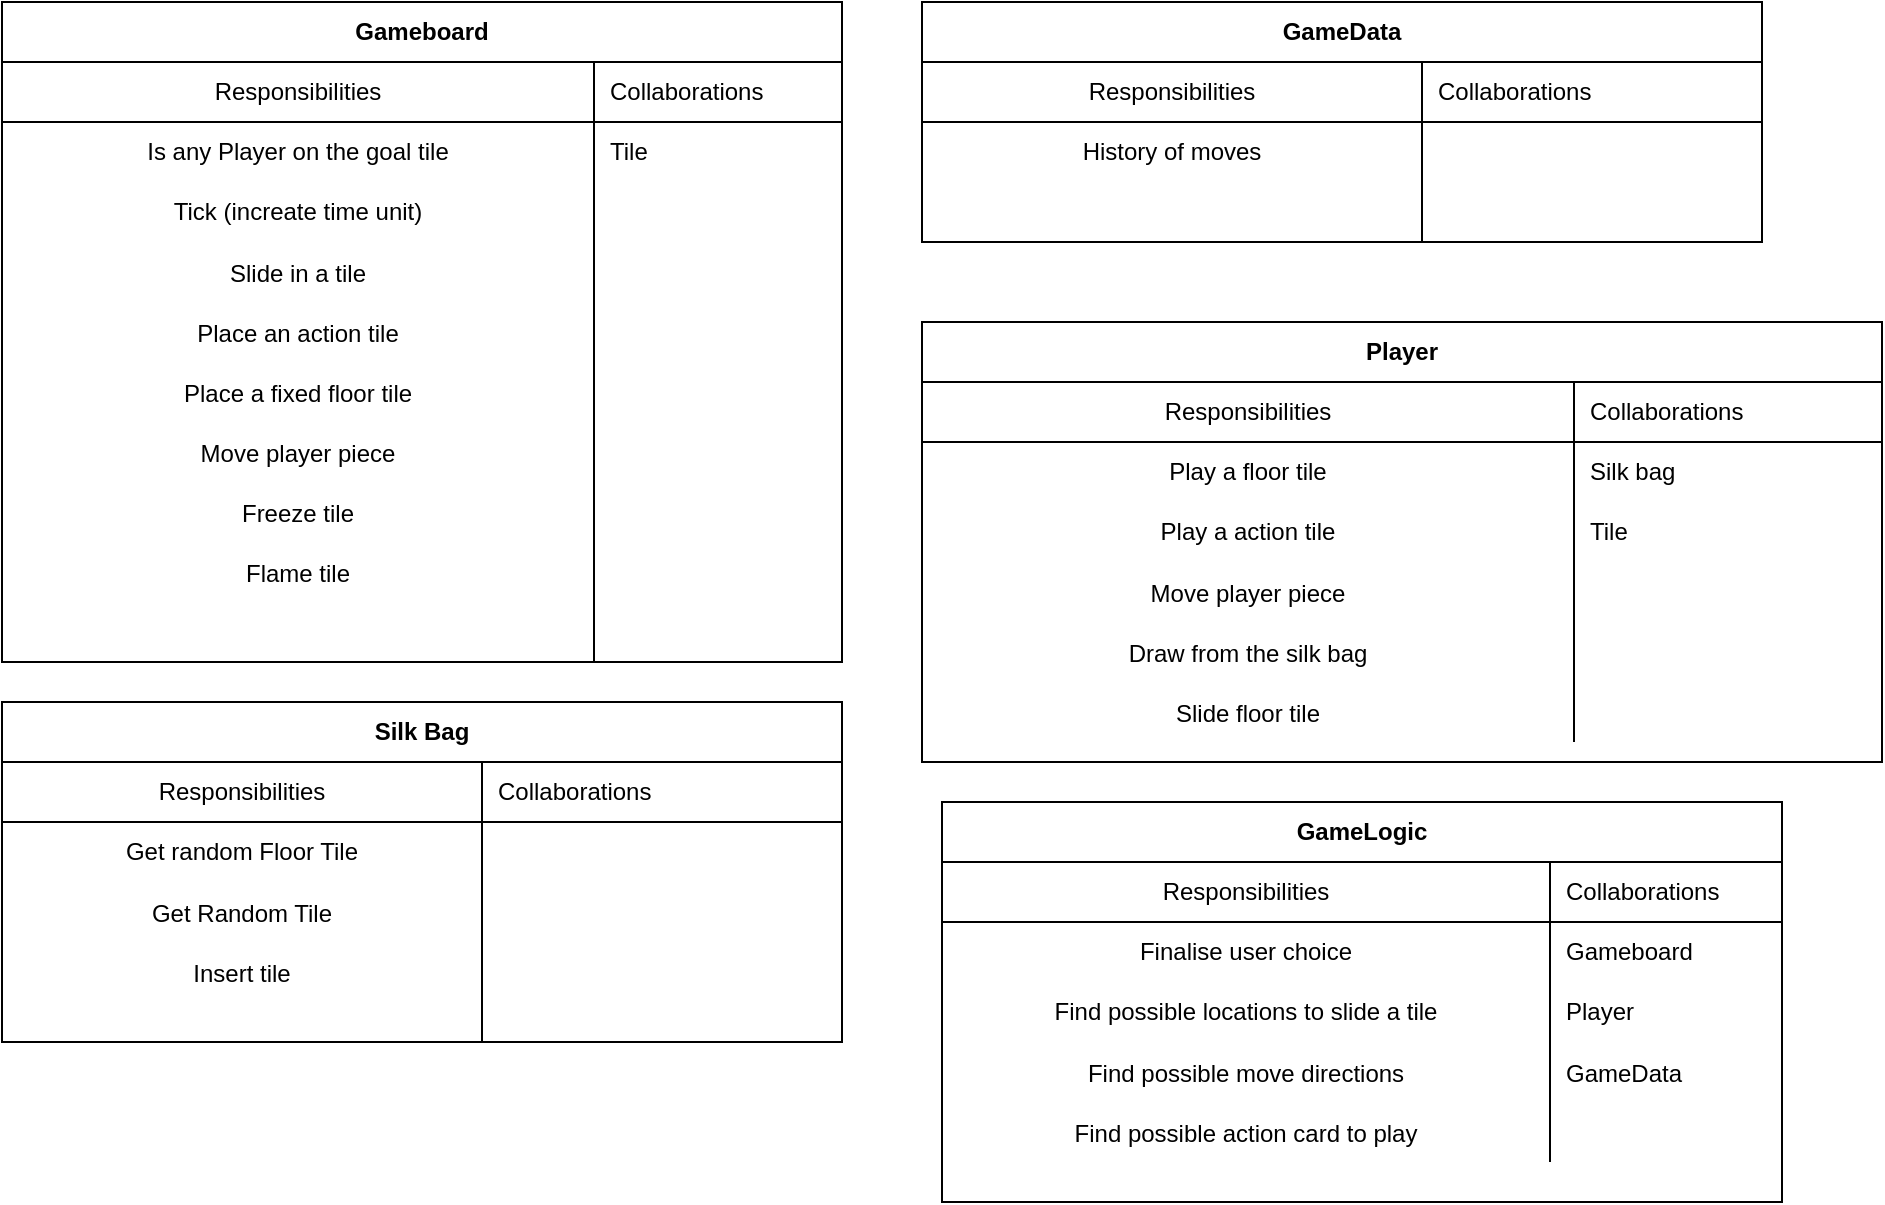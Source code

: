 <mxfile version="13.8.0" type="github">
  <diagram id="jdQ8MMCzgzIyr_RG6TEl" name="Page-1">
    <mxGraphModel dx="868" dy="479" grid="1" gridSize="10" guides="1" tooltips="1" connect="1" arrows="1" fold="1" page="1" pageScale="1" pageWidth="827" pageHeight="1169" math="0" shadow="0">
      <root>
        <mxCell id="0" />
        <mxCell id="1" parent="0" />
        <mxCell id="tLHa-nuJV5bWE2vfmLjr-1" value="Gameboard" style="shape=table;html=1;whiteSpace=wrap;startSize=30;container=1;collapsible=0;childLayout=tableLayout;fixedRows=1;rowLines=0;fontStyle=1;align=center;" parent="1" vertex="1">
          <mxGeometry x="90" y="40" width="420" height="330" as="geometry" />
        </mxCell>
        <mxCell id="tLHa-nuJV5bWE2vfmLjr-2" value="" style="shape=partialRectangle;html=1;whiteSpace=wrap;collapsible=0;dropTarget=0;pointerEvents=0;fillColor=none;top=0;left=0;bottom=1;right=0;points=[[0,0.5],[1,0.5]];portConstraint=eastwest;" parent="tLHa-nuJV5bWE2vfmLjr-1" vertex="1">
          <mxGeometry y="30" width="420" height="30" as="geometry" />
        </mxCell>
        <mxCell id="tLHa-nuJV5bWE2vfmLjr-3" value="Responsibilities" style="shape=partialRectangle;html=1;whiteSpace=wrap;connectable=0;fillColor=none;top=0;left=0;bottom=0;right=0;overflow=hidden;" parent="tLHa-nuJV5bWE2vfmLjr-2" vertex="1">
          <mxGeometry width="296" height="30" as="geometry" />
        </mxCell>
        <mxCell id="tLHa-nuJV5bWE2vfmLjr-4" value="Collaborations" style="shape=partialRectangle;html=1;whiteSpace=wrap;connectable=0;fillColor=none;top=0;left=0;bottom=0;right=0;align=left;spacingLeft=6;overflow=hidden;" parent="tLHa-nuJV5bWE2vfmLjr-2" vertex="1">
          <mxGeometry x="296" width="124" height="30" as="geometry" />
        </mxCell>
        <mxCell id="tLHa-nuJV5bWE2vfmLjr-5" value="" style="shape=partialRectangle;html=1;whiteSpace=wrap;collapsible=0;dropTarget=0;pointerEvents=0;fillColor=none;top=0;left=0;bottom=0;right=0;points=[[0,0.5],[1,0.5]];portConstraint=eastwest;" parent="tLHa-nuJV5bWE2vfmLjr-1" vertex="1">
          <mxGeometry y="60" width="420" height="30" as="geometry" />
        </mxCell>
        <mxCell id="tLHa-nuJV5bWE2vfmLjr-6" value="Is any Player on the goal tile" style="shape=partialRectangle;html=1;whiteSpace=wrap;connectable=0;fillColor=none;top=0;left=0;bottom=0;right=0;overflow=hidden;" parent="tLHa-nuJV5bWE2vfmLjr-5" vertex="1">
          <mxGeometry width="296" height="30" as="geometry" />
        </mxCell>
        <mxCell id="tLHa-nuJV5bWE2vfmLjr-7" value="Tile" style="shape=partialRectangle;html=1;whiteSpace=wrap;connectable=0;fillColor=none;top=0;left=0;bottom=0;right=0;align=left;spacingLeft=6;overflow=hidden;" parent="tLHa-nuJV5bWE2vfmLjr-5" vertex="1">
          <mxGeometry x="296" width="124" height="30" as="geometry" />
        </mxCell>
        <mxCell id="tLHa-nuJV5bWE2vfmLjr-8" value="" style="shape=partialRectangle;html=1;whiteSpace=wrap;collapsible=0;dropTarget=0;pointerEvents=0;fillColor=none;top=0;left=0;bottom=0;right=0;points=[[0,0.5],[1,0.5]];portConstraint=eastwest;" parent="tLHa-nuJV5bWE2vfmLjr-1" vertex="1">
          <mxGeometry y="90" width="420" height="30" as="geometry" />
        </mxCell>
        <mxCell id="tLHa-nuJV5bWE2vfmLjr-9" value="Tick (increate time unit)" style="shape=partialRectangle;html=1;whiteSpace=wrap;connectable=0;fillColor=none;top=0;left=0;bottom=0;right=0;overflow=hidden;" parent="tLHa-nuJV5bWE2vfmLjr-8" vertex="1">
          <mxGeometry width="296" height="30" as="geometry" />
        </mxCell>
        <mxCell id="tLHa-nuJV5bWE2vfmLjr-10" value="" style="shape=partialRectangle;html=1;whiteSpace=wrap;connectable=0;fillColor=none;top=0;left=0;bottom=0;right=0;align=left;spacingLeft=6;overflow=hidden;" parent="tLHa-nuJV5bWE2vfmLjr-8" vertex="1">
          <mxGeometry x="296" width="124" height="30" as="geometry" />
        </mxCell>
        <mxCell id="tLHa-nuJV5bWE2vfmLjr-11" value="" style="shape=partialRectangle;collapsible=0;dropTarget=0;pointerEvents=0;fillColor=none;top=0;left=0;bottom=0;right=0;points=[[0,0.5],[1,0.5]];portConstraint=eastwest;align=left;" parent="tLHa-nuJV5bWE2vfmLjr-1" vertex="1">
          <mxGeometry y="120" width="420" height="30" as="geometry" />
        </mxCell>
        <mxCell id="tLHa-nuJV5bWE2vfmLjr-12" value="Slide in a tile" style="shape=partialRectangle;connectable=0;fillColor=none;top=0;left=0;bottom=0;right=0;fontStyle=0;overflow=hidden;" parent="tLHa-nuJV5bWE2vfmLjr-11" vertex="1">
          <mxGeometry width="296" height="30" as="geometry" />
        </mxCell>
        <mxCell id="tLHa-nuJV5bWE2vfmLjr-13" value="" style="shape=partialRectangle;connectable=0;fillColor=none;top=0;left=0;bottom=0;right=0;align=left;spacingLeft=6;fontStyle=0;overflow=hidden;" parent="tLHa-nuJV5bWE2vfmLjr-11" vertex="1">
          <mxGeometry x="296" width="124" height="30" as="geometry" />
        </mxCell>
        <mxCell id="tLHa-nuJV5bWE2vfmLjr-14" value="" style="shape=partialRectangle;collapsible=0;dropTarget=0;pointerEvents=0;fillColor=none;top=0;left=0;bottom=0;right=0;points=[[0,0.5],[1,0.5]];portConstraint=eastwest;align=left;" parent="tLHa-nuJV5bWE2vfmLjr-1" vertex="1">
          <mxGeometry y="150" width="420" height="30" as="geometry" />
        </mxCell>
        <mxCell id="tLHa-nuJV5bWE2vfmLjr-15" value="Place an action tile" style="shape=partialRectangle;connectable=0;fillColor=none;top=0;left=0;bottom=0;right=0;fontStyle=0;overflow=hidden;" parent="tLHa-nuJV5bWE2vfmLjr-14" vertex="1">
          <mxGeometry width="296" height="30" as="geometry" />
        </mxCell>
        <mxCell id="tLHa-nuJV5bWE2vfmLjr-16" value="" style="shape=partialRectangle;connectable=0;fillColor=none;top=0;left=0;bottom=0;right=0;align=left;spacingLeft=6;fontStyle=0;overflow=hidden;" parent="tLHa-nuJV5bWE2vfmLjr-14" vertex="1">
          <mxGeometry x="296" width="124" height="30" as="geometry" />
        </mxCell>
        <mxCell id="tLHa-nuJV5bWE2vfmLjr-17" value="" style="shape=partialRectangle;collapsible=0;dropTarget=0;pointerEvents=0;fillColor=none;top=0;left=0;bottom=0;right=0;points=[[0,0.5],[1,0.5]];portConstraint=eastwest;" parent="tLHa-nuJV5bWE2vfmLjr-1" vertex="1">
          <mxGeometry y="180" width="420" height="30" as="geometry" />
        </mxCell>
        <mxCell id="tLHa-nuJV5bWE2vfmLjr-18" value="Place a fixed floor tile" style="shape=partialRectangle;connectable=0;fillColor=none;top=0;left=0;bottom=0;right=0;fontStyle=0;overflow=hidden;" parent="tLHa-nuJV5bWE2vfmLjr-17" vertex="1">
          <mxGeometry width="296" height="30" as="geometry" />
        </mxCell>
        <mxCell id="tLHa-nuJV5bWE2vfmLjr-19" value="" style="shape=partialRectangle;connectable=0;fillColor=none;top=0;left=0;bottom=0;right=0;align=left;spacingLeft=6;fontStyle=0;overflow=hidden;" parent="tLHa-nuJV5bWE2vfmLjr-17" vertex="1">
          <mxGeometry x="296" width="124" height="30" as="geometry" />
        </mxCell>
        <mxCell id="tLHa-nuJV5bWE2vfmLjr-20" value="" style="shape=partialRectangle;collapsible=0;dropTarget=0;pointerEvents=0;fillColor=none;top=0;left=0;bottom=0;right=0;points=[[0,0.5],[1,0.5]];portConstraint=eastwest;align=left;" parent="tLHa-nuJV5bWE2vfmLjr-1" vertex="1">
          <mxGeometry y="210" width="420" height="30" as="geometry" />
        </mxCell>
        <mxCell id="tLHa-nuJV5bWE2vfmLjr-21" value="Move player piece" style="shape=partialRectangle;connectable=0;fillColor=none;top=0;left=0;bottom=0;right=0;fontStyle=0;overflow=hidden;" parent="tLHa-nuJV5bWE2vfmLjr-20" vertex="1">
          <mxGeometry width="296" height="30" as="geometry" />
        </mxCell>
        <mxCell id="tLHa-nuJV5bWE2vfmLjr-22" value="" style="shape=partialRectangle;connectable=0;fillColor=none;top=0;left=0;bottom=0;right=0;align=left;spacingLeft=6;fontStyle=0;overflow=hidden;" parent="tLHa-nuJV5bWE2vfmLjr-20" vertex="1">
          <mxGeometry x="296" width="124" height="30" as="geometry" />
        </mxCell>
        <mxCell id="tLHa-nuJV5bWE2vfmLjr-23" value="" style="shape=partialRectangle;collapsible=0;dropTarget=0;pointerEvents=0;fillColor=none;top=0;left=0;bottom=0;right=0;points=[[0,0.5],[1,0.5]];portConstraint=eastwest;align=left;" parent="tLHa-nuJV5bWE2vfmLjr-1" vertex="1">
          <mxGeometry y="240" width="420" height="30" as="geometry" />
        </mxCell>
        <mxCell id="tLHa-nuJV5bWE2vfmLjr-24" value="Freeze tile" style="shape=partialRectangle;connectable=0;fillColor=none;top=0;left=0;bottom=0;right=0;fontStyle=0;overflow=hidden;" parent="tLHa-nuJV5bWE2vfmLjr-23" vertex="1">
          <mxGeometry width="296" height="30" as="geometry" />
        </mxCell>
        <mxCell id="tLHa-nuJV5bWE2vfmLjr-25" value="" style="shape=partialRectangle;connectable=0;fillColor=none;top=0;left=0;bottom=0;right=0;align=left;spacingLeft=6;fontStyle=0;overflow=hidden;" parent="tLHa-nuJV5bWE2vfmLjr-23" vertex="1">
          <mxGeometry x="296" width="124" height="30" as="geometry" />
        </mxCell>
        <mxCell id="tLHa-nuJV5bWE2vfmLjr-26" value="" style="shape=partialRectangle;collapsible=0;dropTarget=0;pointerEvents=0;fillColor=none;top=0;left=0;bottom=0;right=0;points=[[0,0.5],[1,0.5]];portConstraint=eastwest;align=left;" parent="tLHa-nuJV5bWE2vfmLjr-1" vertex="1">
          <mxGeometry y="270" width="420" height="30" as="geometry" />
        </mxCell>
        <mxCell id="tLHa-nuJV5bWE2vfmLjr-27" value="Flame tile" style="shape=partialRectangle;connectable=0;fillColor=none;top=0;left=0;bottom=0;right=0;fontStyle=0;overflow=hidden;" parent="tLHa-nuJV5bWE2vfmLjr-26" vertex="1">
          <mxGeometry width="296" height="30" as="geometry" />
        </mxCell>
        <mxCell id="tLHa-nuJV5bWE2vfmLjr-28" value="" style="shape=partialRectangle;connectable=0;fillColor=none;top=0;left=0;bottom=0;right=0;align=left;spacingLeft=6;fontStyle=0;overflow=hidden;" parent="tLHa-nuJV5bWE2vfmLjr-26" vertex="1">
          <mxGeometry x="296" width="124" height="30" as="geometry" />
        </mxCell>
        <mxCell id="tLHa-nuJV5bWE2vfmLjr-29" value="" style="shape=partialRectangle;collapsible=0;dropTarget=0;pointerEvents=0;fillColor=none;top=0;left=0;bottom=0;right=0;points=[[0,0.5],[1,0.5]];portConstraint=eastwest;align=left;" parent="tLHa-nuJV5bWE2vfmLjr-1" vertex="1">
          <mxGeometry y="300" width="420" height="30" as="geometry" />
        </mxCell>
        <mxCell id="tLHa-nuJV5bWE2vfmLjr-30" value="" style="shape=partialRectangle;connectable=0;fillColor=none;top=0;left=0;bottom=0;right=0;fontStyle=0;overflow=hidden;" parent="tLHa-nuJV5bWE2vfmLjr-29" vertex="1">
          <mxGeometry width="296" height="30" as="geometry" />
        </mxCell>
        <mxCell id="tLHa-nuJV5bWE2vfmLjr-31" value="" style="shape=partialRectangle;connectable=0;fillColor=none;top=0;left=0;bottom=0;right=0;align=left;spacingLeft=6;fontStyle=0;overflow=hidden;" parent="tLHa-nuJV5bWE2vfmLjr-29" vertex="1">
          <mxGeometry x="296" width="124" height="30" as="geometry" />
        </mxCell>
        <mxCell id="tLHa-nuJV5bWE2vfmLjr-89" value="Player" style="shape=table;html=1;whiteSpace=wrap;startSize=30;container=1;collapsible=0;childLayout=tableLayout;fixedRows=1;rowLines=0;fontStyle=1;align=center;" parent="1" vertex="1">
          <mxGeometry x="550" y="200" width="480" height="220" as="geometry" />
        </mxCell>
        <mxCell id="tLHa-nuJV5bWE2vfmLjr-90" value="" style="shape=partialRectangle;html=1;whiteSpace=wrap;collapsible=0;dropTarget=0;pointerEvents=0;fillColor=none;top=0;left=0;bottom=1;right=0;points=[[0,0.5],[1,0.5]];portConstraint=eastwest;" parent="tLHa-nuJV5bWE2vfmLjr-89" vertex="1">
          <mxGeometry y="30" width="480" height="30" as="geometry" />
        </mxCell>
        <mxCell id="tLHa-nuJV5bWE2vfmLjr-91" value="Responsibilities" style="shape=partialRectangle;html=1;whiteSpace=wrap;connectable=0;fillColor=none;top=0;left=0;bottom=0;right=0;overflow=hidden;" parent="tLHa-nuJV5bWE2vfmLjr-90" vertex="1">
          <mxGeometry width="326" height="30" as="geometry" />
        </mxCell>
        <mxCell id="tLHa-nuJV5bWE2vfmLjr-92" value="Collaborations" style="shape=partialRectangle;html=1;whiteSpace=wrap;connectable=0;fillColor=none;top=0;left=0;bottom=0;right=0;align=left;spacingLeft=6;overflow=hidden;" parent="tLHa-nuJV5bWE2vfmLjr-90" vertex="1">
          <mxGeometry x="326" width="154" height="30" as="geometry" />
        </mxCell>
        <mxCell id="tLHa-nuJV5bWE2vfmLjr-93" value="" style="shape=partialRectangle;html=1;whiteSpace=wrap;collapsible=0;dropTarget=0;pointerEvents=0;fillColor=none;top=0;left=0;bottom=0;right=0;points=[[0,0.5],[1,0.5]];portConstraint=eastwest;" parent="tLHa-nuJV5bWE2vfmLjr-89" vertex="1">
          <mxGeometry y="60" width="480" height="30" as="geometry" />
        </mxCell>
        <mxCell id="tLHa-nuJV5bWE2vfmLjr-94" value="Play a floor tile" style="shape=partialRectangle;html=1;whiteSpace=wrap;connectable=0;fillColor=none;top=0;left=0;bottom=0;right=0;overflow=hidden;" parent="tLHa-nuJV5bWE2vfmLjr-93" vertex="1">
          <mxGeometry width="326" height="30" as="geometry" />
        </mxCell>
        <mxCell id="tLHa-nuJV5bWE2vfmLjr-95" value="Silk bag" style="shape=partialRectangle;html=1;whiteSpace=wrap;connectable=0;fillColor=none;top=0;left=0;bottom=0;right=0;align=left;spacingLeft=6;overflow=hidden;" parent="tLHa-nuJV5bWE2vfmLjr-93" vertex="1">
          <mxGeometry x="326" width="154" height="30" as="geometry" />
        </mxCell>
        <mxCell id="tLHa-nuJV5bWE2vfmLjr-96" value="" style="shape=partialRectangle;html=1;whiteSpace=wrap;collapsible=0;dropTarget=0;pointerEvents=0;fillColor=none;top=0;left=0;bottom=0;right=0;points=[[0,0.5],[1,0.5]];portConstraint=eastwest;" parent="tLHa-nuJV5bWE2vfmLjr-89" vertex="1">
          <mxGeometry y="90" width="480" height="30" as="geometry" />
        </mxCell>
        <mxCell id="tLHa-nuJV5bWE2vfmLjr-97" value="&lt;div&gt;Play a action tile&lt;br&gt;&lt;/div&gt;" style="shape=partialRectangle;html=1;whiteSpace=wrap;connectable=0;fillColor=none;top=0;left=0;bottom=0;right=0;overflow=hidden;" parent="tLHa-nuJV5bWE2vfmLjr-96" vertex="1">
          <mxGeometry width="326" height="30" as="geometry" />
        </mxCell>
        <mxCell id="tLHa-nuJV5bWE2vfmLjr-98" value="Tile" style="shape=partialRectangle;html=1;whiteSpace=wrap;connectable=0;fillColor=none;top=0;left=0;bottom=0;right=0;align=left;spacingLeft=6;overflow=hidden;" parent="tLHa-nuJV5bWE2vfmLjr-96" vertex="1">
          <mxGeometry x="326" width="154" height="30" as="geometry" />
        </mxCell>
        <mxCell id="tLHa-nuJV5bWE2vfmLjr-102" value="" style="shape=partialRectangle;collapsible=0;dropTarget=0;pointerEvents=0;fillColor=none;top=0;left=0;bottom=0;right=0;points=[[0,0.5],[1,0.5]];portConstraint=eastwest;align=left;" parent="tLHa-nuJV5bWE2vfmLjr-89" vertex="1">
          <mxGeometry y="120" width="480" height="30" as="geometry" />
        </mxCell>
        <mxCell id="tLHa-nuJV5bWE2vfmLjr-103" value="Move player piece" style="shape=partialRectangle;connectable=0;fillColor=none;top=0;left=0;bottom=0;right=0;fontStyle=0;overflow=hidden;" parent="tLHa-nuJV5bWE2vfmLjr-102" vertex="1">
          <mxGeometry width="326" height="30" as="geometry" />
        </mxCell>
        <mxCell id="tLHa-nuJV5bWE2vfmLjr-104" value="" style="shape=partialRectangle;connectable=0;fillColor=none;top=0;left=0;bottom=0;right=0;align=left;spacingLeft=6;fontStyle=0;overflow=hidden;" parent="tLHa-nuJV5bWE2vfmLjr-102" vertex="1">
          <mxGeometry x="326" width="154" height="30" as="geometry" />
        </mxCell>
        <mxCell id="tLHa-nuJV5bWE2vfmLjr-108" value="" style="shape=partialRectangle;collapsible=0;dropTarget=0;pointerEvents=0;fillColor=none;top=0;left=0;bottom=0;right=0;points=[[0,0.5],[1,0.5]];portConstraint=eastwest;align=left;" parent="tLHa-nuJV5bWE2vfmLjr-89" vertex="1">
          <mxGeometry y="150" width="480" height="30" as="geometry" />
        </mxCell>
        <mxCell id="tLHa-nuJV5bWE2vfmLjr-109" value="Draw from the silk bag" style="shape=partialRectangle;connectable=0;fillColor=none;top=0;left=0;bottom=0;right=0;fontStyle=0;overflow=hidden;" parent="tLHa-nuJV5bWE2vfmLjr-108" vertex="1">
          <mxGeometry width="326" height="30" as="geometry" />
        </mxCell>
        <mxCell id="tLHa-nuJV5bWE2vfmLjr-110" value="" style="shape=partialRectangle;connectable=0;fillColor=none;top=0;left=0;bottom=0;right=0;align=left;spacingLeft=6;fontStyle=0;overflow=hidden;" parent="tLHa-nuJV5bWE2vfmLjr-108" vertex="1">
          <mxGeometry x="326" width="154" height="30" as="geometry" />
        </mxCell>
        <mxCell id="tLHa-nuJV5bWE2vfmLjr-111" value="" style="shape=partialRectangle;collapsible=0;dropTarget=0;pointerEvents=0;fillColor=none;top=0;left=0;bottom=0;right=0;points=[[0,0.5],[1,0.5]];portConstraint=eastwest;align=left;" parent="tLHa-nuJV5bWE2vfmLjr-89" vertex="1">
          <mxGeometry y="180" width="480" height="30" as="geometry" />
        </mxCell>
        <mxCell id="tLHa-nuJV5bWE2vfmLjr-112" value="Slide floor tile" style="shape=partialRectangle;connectable=0;fillColor=none;top=0;left=0;bottom=0;right=0;fontStyle=0;overflow=hidden;" parent="tLHa-nuJV5bWE2vfmLjr-111" vertex="1">
          <mxGeometry width="326" height="30" as="geometry" />
        </mxCell>
        <mxCell id="tLHa-nuJV5bWE2vfmLjr-113" value="" style="shape=partialRectangle;connectable=0;fillColor=none;top=0;left=0;bottom=0;right=0;align=left;spacingLeft=6;fontStyle=0;overflow=hidden;" parent="tLHa-nuJV5bWE2vfmLjr-111" vertex="1">
          <mxGeometry x="326" width="154" height="30" as="geometry" />
        </mxCell>
        <mxCell id="tLHa-nuJV5bWE2vfmLjr-32" value="GameData" style="shape=table;html=1;whiteSpace=wrap;startSize=30;container=1;collapsible=0;childLayout=tableLayout;fixedRows=1;rowLines=0;fontStyle=1;align=center;" parent="1" vertex="1">
          <mxGeometry x="550" y="40" width="420" height="120" as="geometry" />
        </mxCell>
        <mxCell id="tLHa-nuJV5bWE2vfmLjr-33" value="" style="shape=partialRectangle;html=1;whiteSpace=wrap;collapsible=0;dropTarget=0;pointerEvents=0;fillColor=none;top=0;left=0;bottom=1;right=0;points=[[0,0.5],[1,0.5]];portConstraint=eastwest;" parent="tLHa-nuJV5bWE2vfmLjr-32" vertex="1">
          <mxGeometry y="30" width="420" height="30" as="geometry" />
        </mxCell>
        <mxCell id="tLHa-nuJV5bWE2vfmLjr-34" value="Responsibilities" style="shape=partialRectangle;html=1;whiteSpace=wrap;connectable=0;fillColor=none;top=0;left=0;bottom=0;right=0;overflow=hidden;" parent="tLHa-nuJV5bWE2vfmLjr-33" vertex="1">
          <mxGeometry width="250" height="30" as="geometry" />
        </mxCell>
        <mxCell id="tLHa-nuJV5bWE2vfmLjr-35" value="Collaborations" style="shape=partialRectangle;html=1;whiteSpace=wrap;connectable=0;fillColor=none;top=0;left=0;bottom=0;right=0;align=left;spacingLeft=6;overflow=hidden;" parent="tLHa-nuJV5bWE2vfmLjr-33" vertex="1">
          <mxGeometry x="250" width="170" height="30" as="geometry" />
        </mxCell>
        <mxCell id="tLHa-nuJV5bWE2vfmLjr-36" value="" style="shape=partialRectangle;html=1;whiteSpace=wrap;collapsible=0;dropTarget=0;pointerEvents=0;fillColor=none;top=0;left=0;bottom=0;right=0;points=[[0,0.5],[1,0.5]];portConstraint=eastwest;" parent="tLHa-nuJV5bWE2vfmLjr-32" vertex="1">
          <mxGeometry y="60" width="420" height="30" as="geometry" />
        </mxCell>
        <mxCell id="tLHa-nuJV5bWE2vfmLjr-37" value="History of moves" style="shape=partialRectangle;html=1;whiteSpace=wrap;connectable=0;fillColor=none;top=0;left=0;bottom=0;right=0;overflow=hidden;" parent="tLHa-nuJV5bWE2vfmLjr-36" vertex="1">
          <mxGeometry width="250" height="30" as="geometry" />
        </mxCell>
        <mxCell id="tLHa-nuJV5bWE2vfmLjr-38" value="" style="shape=partialRectangle;html=1;whiteSpace=wrap;connectable=0;fillColor=none;top=0;left=0;bottom=0;right=0;align=left;spacingLeft=6;overflow=hidden;" parent="tLHa-nuJV5bWE2vfmLjr-36" vertex="1">
          <mxGeometry x="250" width="170" height="30" as="geometry" />
        </mxCell>
        <mxCell id="tLHa-nuJV5bWE2vfmLjr-39" value="" style="shape=partialRectangle;html=1;whiteSpace=wrap;collapsible=0;dropTarget=0;pointerEvents=0;fillColor=none;top=0;left=0;bottom=0;right=0;points=[[0,0.5],[1,0.5]];portConstraint=eastwest;" parent="tLHa-nuJV5bWE2vfmLjr-32" vertex="1">
          <mxGeometry y="90" width="420" height="30" as="geometry" />
        </mxCell>
        <mxCell id="tLHa-nuJV5bWE2vfmLjr-40" value="" style="shape=partialRectangle;html=1;whiteSpace=wrap;connectable=0;fillColor=none;top=0;left=0;bottom=0;right=0;overflow=hidden;" parent="tLHa-nuJV5bWE2vfmLjr-39" vertex="1">
          <mxGeometry width="250" height="30" as="geometry" />
        </mxCell>
        <mxCell id="tLHa-nuJV5bWE2vfmLjr-41" value="" style="shape=partialRectangle;html=1;whiteSpace=wrap;connectable=0;fillColor=none;top=0;left=0;bottom=0;right=0;align=left;spacingLeft=6;overflow=hidden;" parent="tLHa-nuJV5bWE2vfmLjr-39" vertex="1">
          <mxGeometry x="250" width="170" height="30" as="geometry" />
        </mxCell>
        <mxCell id="tLHa-nuJV5bWE2vfmLjr-64" value="Silk Bag" style="shape=table;html=1;whiteSpace=wrap;startSize=30;container=1;collapsible=0;childLayout=tableLayout;fixedRows=1;rowLines=0;fontStyle=1;align=center;" parent="1" vertex="1">
          <mxGeometry x="90" y="390" width="420" height="170" as="geometry" />
        </mxCell>
        <mxCell id="tLHa-nuJV5bWE2vfmLjr-65" value="" style="shape=partialRectangle;html=1;whiteSpace=wrap;collapsible=0;dropTarget=0;pointerEvents=0;fillColor=none;top=0;left=0;bottom=1;right=0;points=[[0,0.5],[1,0.5]];portConstraint=eastwest;" parent="tLHa-nuJV5bWE2vfmLjr-64" vertex="1">
          <mxGeometry y="30" width="420" height="30" as="geometry" />
        </mxCell>
        <mxCell id="tLHa-nuJV5bWE2vfmLjr-66" value="Responsibilities" style="shape=partialRectangle;html=1;whiteSpace=wrap;connectable=0;fillColor=none;top=0;left=0;bottom=0;right=0;overflow=hidden;" parent="tLHa-nuJV5bWE2vfmLjr-65" vertex="1">
          <mxGeometry width="240" height="30" as="geometry" />
        </mxCell>
        <mxCell id="tLHa-nuJV5bWE2vfmLjr-67" value="Collaborations" style="shape=partialRectangle;html=1;whiteSpace=wrap;connectable=0;fillColor=none;top=0;left=0;bottom=0;right=0;align=left;spacingLeft=6;overflow=hidden;" parent="tLHa-nuJV5bWE2vfmLjr-65" vertex="1">
          <mxGeometry x="240" width="180" height="30" as="geometry" />
        </mxCell>
        <mxCell id="tLHa-nuJV5bWE2vfmLjr-68" value="" style="shape=partialRectangle;html=1;whiteSpace=wrap;collapsible=0;dropTarget=0;pointerEvents=0;fillColor=none;top=0;left=0;bottom=0;right=0;points=[[0,0.5],[1,0.5]];portConstraint=eastwest;" parent="tLHa-nuJV5bWE2vfmLjr-64" vertex="1">
          <mxGeometry y="60" width="420" height="30" as="geometry" />
        </mxCell>
        <mxCell id="tLHa-nuJV5bWE2vfmLjr-69" value="Get random Floor Tile" style="shape=partialRectangle;html=1;whiteSpace=wrap;connectable=0;fillColor=none;top=0;left=0;bottom=0;right=0;overflow=hidden;" parent="tLHa-nuJV5bWE2vfmLjr-68" vertex="1">
          <mxGeometry width="240" height="30" as="geometry" />
        </mxCell>
        <mxCell id="tLHa-nuJV5bWE2vfmLjr-70" value="" style="shape=partialRectangle;html=1;whiteSpace=wrap;connectable=0;fillColor=none;top=0;left=0;bottom=0;right=0;align=left;spacingLeft=6;overflow=hidden;" parent="tLHa-nuJV5bWE2vfmLjr-68" vertex="1">
          <mxGeometry x="240" width="180" height="30" as="geometry" />
        </mxCell>
        <mxCell id="tLHa-nuJV5bWE2vfmLjr-74" value="" style="shape=partialRectangle;collapsible=0;dropTarget=0;pointerEvents=0;fillColor=none;top=0;left=0;bottom=0;right=0;points=[[0,0.5],[1,0.5]];portConstraint=eastwest;align=left;" parent="tLHa-nuJV5bWE2vfmLjr-64" vertex="1">
          <mxGeometry y="90" width="420" height="30" as="geometry" />
        </mxCell>
        <mxCell id="tLHa-nuJV5bWE2vfmLjr-75" value="Get Random Tile" style="shape=partialRectangle;connectable=0;fillColor=none;top=0;left=0;bottom=0;right=0;fontStyle=0;overflow=hidden;" parent="tLHa-nuJV5bWE2vfmLjr-74" vertex="1">
          <mxGeometry width="240" height="30" as="geometry" />
        </mxCell>
        <mxCell id="tLHa-nuJV5bWE2vfmLjr-76" value="" style="shape=partialRectangle;connectable=0;fillColor=none;top=0;left=0;bottom=0;right=0;align=left;spacingLeft=6;fontStyle=0;overflow=hidden;" parent="tLHa-nuJV5bWE2vfmLjr-74" vertex="1">
          <mxGeometry x="240" width="180" height="30" as="geometry" />
        </mxCell>
        <mxCell id="tLHa-nuJV5bWE2vfmLjr-83" value="" style="shape=partialRectangle;collapsible=0;dropTarget=0;pointerEvents=0;fillColor=none;top=0;left=0;bottom=0;right=0;points=[[0,0.5],[1,0.5]];portConstraint=eastwest;align=left;" parent="tLHa-nuJV5bWE2vfmLjr-64" vertex="1">
          <mxGeometry y="120" width="420" height="30" as="geometry" />
        </mxCell>
        <mxCell id="tLHa-nuJV5bWE2vfmLjr-84" value="Insert tile" style="shape=partialRectangle;connectable=0;fillColor=none;top=0;left=0;bottom=0;right=0;fontStyle=0;overflow=hidden;" parent="tLHa-nuJV5bWE2vfmLjr-83" vertex="1">
          <mxGeometry width="240" height="30" as="geometry" />
        </mxCell>
        <mxCell id="tLHa-nuJV5bWE2vfmLjr-85" value="" style="shape=partialRectangle;connectable=0;fillColor=none;top=0;left=0;bottom=0;right=0;align=left;spacingLeft=6;fontStyle=0;overflow=hidden;" parent="tLHa-nuJV5bWE2vfmLjr-83" vertex="1">
          <mxGeometry x="240" width="180" height="30" as="geometry" />
        </mxCell>
        <mxCell id="tLHa-nuJV5bWE2vfmLjr-86" value="" style="shape=partialRectangle;collapsible=0;dropTarget=0;pointerEvents=0;fillColor=none;top=0;left=0;bottom=0;right=0;points=[[0,0.5],[1,0.5]];portConstraint=eastwest;align=left;" parent="tLHa-nuJV5bWE2vfmLjr-64" vertex="1">
          <mxGeometry y="150" width="420" height="20" as="geometry" />
        </mxCell>
        <mxCell id="tLHa-nuJV5bWE2vfmLjr-87" value="" style="shape=partialRectangle;connectable=0;fillColor=none;top=0;left=0;bottom=0;right=0;fontStyle=0;overflow=hidden;" parent="tLHa-nuJV5bWE2vfmLjr-86" vertex="1">
          <mxGeometry width="240" height="20" as="geometry" />
        </mxCell>
        <mxCell id="tLHa-nuJV5bWE2vfmLjr-88" value="" style="shape=partialRectangle;connectable=0;fillColor=none;top=0;left=0;bottom=0;right=0;align=left;spacingLeft=6;fontStyle=0;overflow=hidden;" parent="tLHa-nuJV5bWE2vfmLjr-86" vertex="1">
          <mxGeometry x="240" width="180" height="20" as="geometry" />
        </mxCell>
        <mxCell id="tLHa-nuJV5bWE2vfmLjr-120" value="GameLogic" style="shape=table;html=1;whiteSpace=wrap;startSize=30;container=1;collapsible=0;childLayout=tableLayout;fixedRows=1;rowLines=0;fontStyle=1;align=center;" parent="1" vertex="1">
          <mxGeometry x="560" y="440" width="420" height="200" as="geometry" />
        </mxCell>
        <mxCell id="tLHa-nuJV5bWE2vfmLjr-121" value="" style="shape=partialRectangle;html=1;whiteSpace=wrap;collapsible=0;dropTarget=0;pointerEvents=0;fillColor=none;top=0;left=0;bottom=1;right=0;points=[[0,0.5],[1,0.5]];portConstraint=eastwest;" parent="tLHa-nuJV5bWE2vfmLjr-120" vertex="1">
          <mxGeometry y="30" width="420" height="30" as="geometry" />
        </mxCell>
        <mxCell id="tLHa-nuJV5bWE2vfmLjr-122" value="Responsibilities" style="shape=partialRectangle;html=1;whiteSpace=wrap;connectable=0;fillColor=none;top=0;left=0;bottom=0;right=0;overflow=hidden;" parent="tLHa-nuJV5bWE2vfmLjr-121" vertex="1">
          <mxGeometry width="304" height="30" as="geometry" />
        </mxCell>
        <mxCell id="tLHa-nuJV5bWE2vfmLjr-123" value="Collaborations" style="shape=partialRectangle;html=1;whiteSpace=wrap;connectable=0;fillColor=none;top=0;left=0;bottom=0;right=0;align=left;spacingLeft=6;overflow=hidden;" parent="tLHa-nuJV5bWE2vfmLjr-121" vertex="1">
          <mxGeometry x="304" width="116" height="30" as="geometry" />
        </mxCell>
        <mxCell id="tLHa-nuJV5bWE2vfmLjr-124" value="" style="shape=partialRectangle;html=1;whiteSpace=wrap;collapsible=0;dropTarget=0;pointerEvents=0;fillColor=none;top=0;left=0;bottom=0;right=0;points=[[0,0.5],[1,0.5]];portConstraint=eastwest;" parent="tLHa-nuJV5bWE2vfmLjr-120" vertex="1">
          <mxGeometry y="60" width="420" height="30" as="geometry" />
        </mxCell>
        <mxCell id="tLHa-nuJV5bWE2vfmLjr-125" value="Finalise user choice" style="shape=partialRectangle;html=1;whiteSpace=wrap;connectable=0;fillColor=none;top=0;left=0;bottom=0;right=0;overflow=hidden;" parent="tLHa-nuJV5bWE2vfmLjr-124" vertex="1">
          <mxGeometry width="304" height="30" as="geometry" />
        </mxCell>
        <mxCell id="tLHa-nuJV5bWE2vfmLjr-126" value="Gameboard" style="shape=partialRectangle;html=1;whiteSpace=wrap;connectable=0;fillColor=none;top=0;left=0;bottom=0;right=0;align=left;spacingLeft=6;overflow=hidden;" parent="tLHa-nuJV5bWE2vfmLjr-124" vertex="1">
          <mxGeometry x="304" width="116" height="30" as="geometry" />
        </mxCell>
        <mxCell id="tLHa-nuJV5bWE2vfmLjr-127" value="" style="shape=partialRectangle;html=1;whiteSpace=wrap;collapsible=0;dropTarget=0;pointerEvents=0;fillColor=none;top=0;left=0;bottom=0;right=0;points=[[0,0.5],[1,0.5]];portConstraint=eastwest;" parent="tLHa-nuJV5bWE2vfmLjr-120" vertex="1">
          <mxGeometry y="90" width="420" height="30" as="geometry" />
        </mxCell>
        <mxCell id="tLHa-nuJV5bWE2vfmLjr-128" value="Find possible locations to slide a tile" style="shape=partialRectangle;html=1;whiteSpace=wrap;connectable=0;fillColor=none;top=0;left=0;bottom=0;right=0;overflow=hidden;" parent="tLHa-nuJV5bWE2vfmLjr-127" vertex="1">
          <mxGeometry width="304" height="30" as="geometry" />
        </mxCell>
        <mxCell id="tLHa-nuJV5bWE2vfmLjr-129" value="Player" style="shape=partialRectangle;html=1;whiteSpace=wrap;connectable=0;fillColor=none;top=0;left=0;bottom=0;right=0;align=left;spacingLeft=6;overflow=hidden;" parent="tLHa-nuJV5bWE2vfmLjr-127" vertex="1">
          <mxGeometry x="304" width="116" height="30" as="geometry" />
        </mxCell>
        <mxCell id="tLHa-nuJV5bWE2vfmLjr-130" value="" style="shape=partialRectangle;collapsible=0;dropTarget=0;pointerEvents=0;fillColor=none;top=0;left=0;bottom=0;right=0;points=[[0,0.5],[1,0.5]];portConstraint=eastwest;align=left;" parent="tLHa-nuJV5bWE2vfmLjr-120" vertex="1">
          <mxGeometry y="120" width="420" height="30" as="geometry" />
        </mxCell>
        <mxCell id="tLHa-nuJV5bWE2vfmLjr-131" value="Find possible move directions" style="shape=partialRectangle;connectable=0;fillColor=none;top=0;left=0;bottom=0;right=0;fontStyle=0;overflow=hidden;" parent="tLHa-nuJV5bWE2vfmLjr-130" vertex="1">
          <mxGeometry width="304" height="30" as="geometry" />
        </mxCell>
        <mxCell id="tLHa-nuJV5bWE2vfmLjr-132" value="GameData" style="shape=partialRectangle;connectable=0;fillColor=none;top=0;left=0;bottom=0;right=0;align=left;spacingLeft=6;fontStyle=0;overflow=hidden;" parent="tLHa-nuJV5bWE2vfmLjr-130" vertex="1">
          <mxGeometry x="304" width="116" height="30" as="geometry" />
        </mxCell>
        <mxCell id="tLHa-nuJV5bWE2vfmLjr-133" value="" style="shape=partialRectangle;collapsible=0;dropTarget=0;pointerEvents=0;fillColor=none;top=0;left=0;bottom=0;right=0;points=[[0,0.5],[1,0.5]];portConstraint=eastwest;align=left;" parent="tLHa-nuJV5bWE2vfmLjr-120" vertex="1">
          <mxGeometry y="150" width="420" height="30" as="geometry" />
        </mxCell>
        <mxCell id="tLHa-nuJV5bWE2vfmLjr-134" value="Find possible action card to play" style="shape=partialRectangle;connectable=0;fillColor=none;top=0;left=0;bottom=0;right=0;fontStyle=0;overflow=hidden;" parent="tLHa-nuJV5bWE2vfmLjr-133" vertex="1">
          <mxGeometry width="304" height="30" as="geometry" />
        </mxCell>
        <mxCell id="tLHa-nuJV5bWE2vfmLjr-135" value="" style="shape=partialRectangle;connectable=0;fillColor=none;top=0;left=0;bottom=0;right=0;align=left;spacingLeft=6;fontStyle=0;overflow=hidden;" parent="tLHa-nuJV5bWE2vfmLjr-133" vertex="1">
          <mxGeometry x="304" width="116" height="30" as="geometry" />
        </mxCell>
      </root>
    </mxGraphModel>
  </diagram>
</mxfile>
